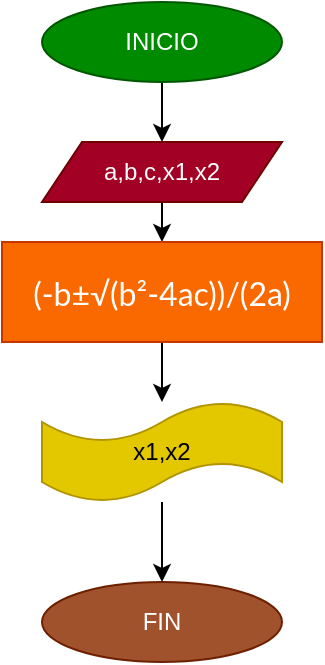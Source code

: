 <mxfile>
    <diagram id="SfEnwVu9gtWWKyfzafry" name="Página-1">
        <mxGraphModel dx="592" dy="365" grid="1" gridSize="10" guides="1" tooltips="1" connect="1" arrows="1" fold="1" page="1" pageScale="1" pageWidth="827" pageHeight="1169" math="0" shadow="0">
            <root>
                <mxCell id="0"/>
                <mxCell id="1" parent="0"/>
                <mxCell id="4" value="" style="edgeStyle=none;html=1;" edge="1" parent="1" source="2" target="3">
                    <mxGeometry relative="1" as="geometry"/>
                </mxCell>
                <mxCell id="2" value="INICIO" style="ellipse;whiteSpace=wrap;html=1;fillColor=#008a00;fontColor=#ffffff;strokeColor=#005700;" vertex="1" parent="1">
                    <mxGeometry x="260" y="80" width="120" height="40" as="geometry"/>
                </mxCell>
                <mxCell id="6" value="" style="edgeStyle=none;html=1;" edge="1" parent="1" source="3" target="5">
                    <mxGeometry relative="1" as="geometry"/>
                </mxCell>
                <mxCell id="3" value="a,b,c,x1,x2" style="shape=parallelogram;perimeter=parallelogramPerimeter;whiteSpace=wrap;html=1;fixedSize=1;fillColor=#a20025;fontColor=#ffffff;strokeColor=#6F0000;" vertex="1" parent="1">
                    <mxGeometry x="260" y="150" width="120" height="30" as="geometry"/>
                </mxCell>
                <mxCell id="8" value="" style="edgeStyle=none;html=1;fontColor=#FFFFFF;" edge="1" parent="1" source="5" target="7">
                    <mxGeometry relative="1" as="geometry"/>
                </mxCell>
                <mxCell id="5" value="&lt;span style=&quot;font-family: &amp;#34;lato&amp;#34; , &amp;#34;noto sans&amp;#34; , sans-serif ; font-size: 16px ; text-align: left&quot;&gt;&lt;font color=&quot;#ffffff&quot;&gt;(-b±√(b²-4ac))/(2a)&lt;/font&gt;&lt;/span&gt;" style="whiteSpace=wrap;html=1;fillColor=#fa6800;fontColor=#000000;strokeColor=#C73500;" vertex="1" parent="1">
                    <mxGeometry x="240" y="200" width="160" height="50" as="geometry"/>
                </mxCell>
                <mxCell id="10" value="" style="edgeStyle=none;html=1;fontColor=#FFFFFF;" edge="1" parent="1" source="7" target="9">
                    <mxGeometry relative="1" as="geometry"/>
                </mxCell>
                <mxCell id="7" value="x1,x2" style="shape=tape;whiteSpace=wrap;html=1;fillColor=#e3c800;fontColor=#000000;strokeColor=#B09500;" vertex="1" parent="1">
                    <mxGeometry x="260" y="280" width="120" height="50" as="geometry"/>
                </mxCell>
                <mxCell id="9" value="FIN" style="ellipse;whiteSpace=wrap;html=1;fillColor=#a0522d;fontColor=#ffffff;strokeColor=#6D1F00;" vertex="1" parent="1">
                    <mxGeometry x="260" y="370" width="120" height="40" as="geometry"/>
                </mxCell>
            </root>
        </mxGraphModel>
    </diagram>
</mxfile>